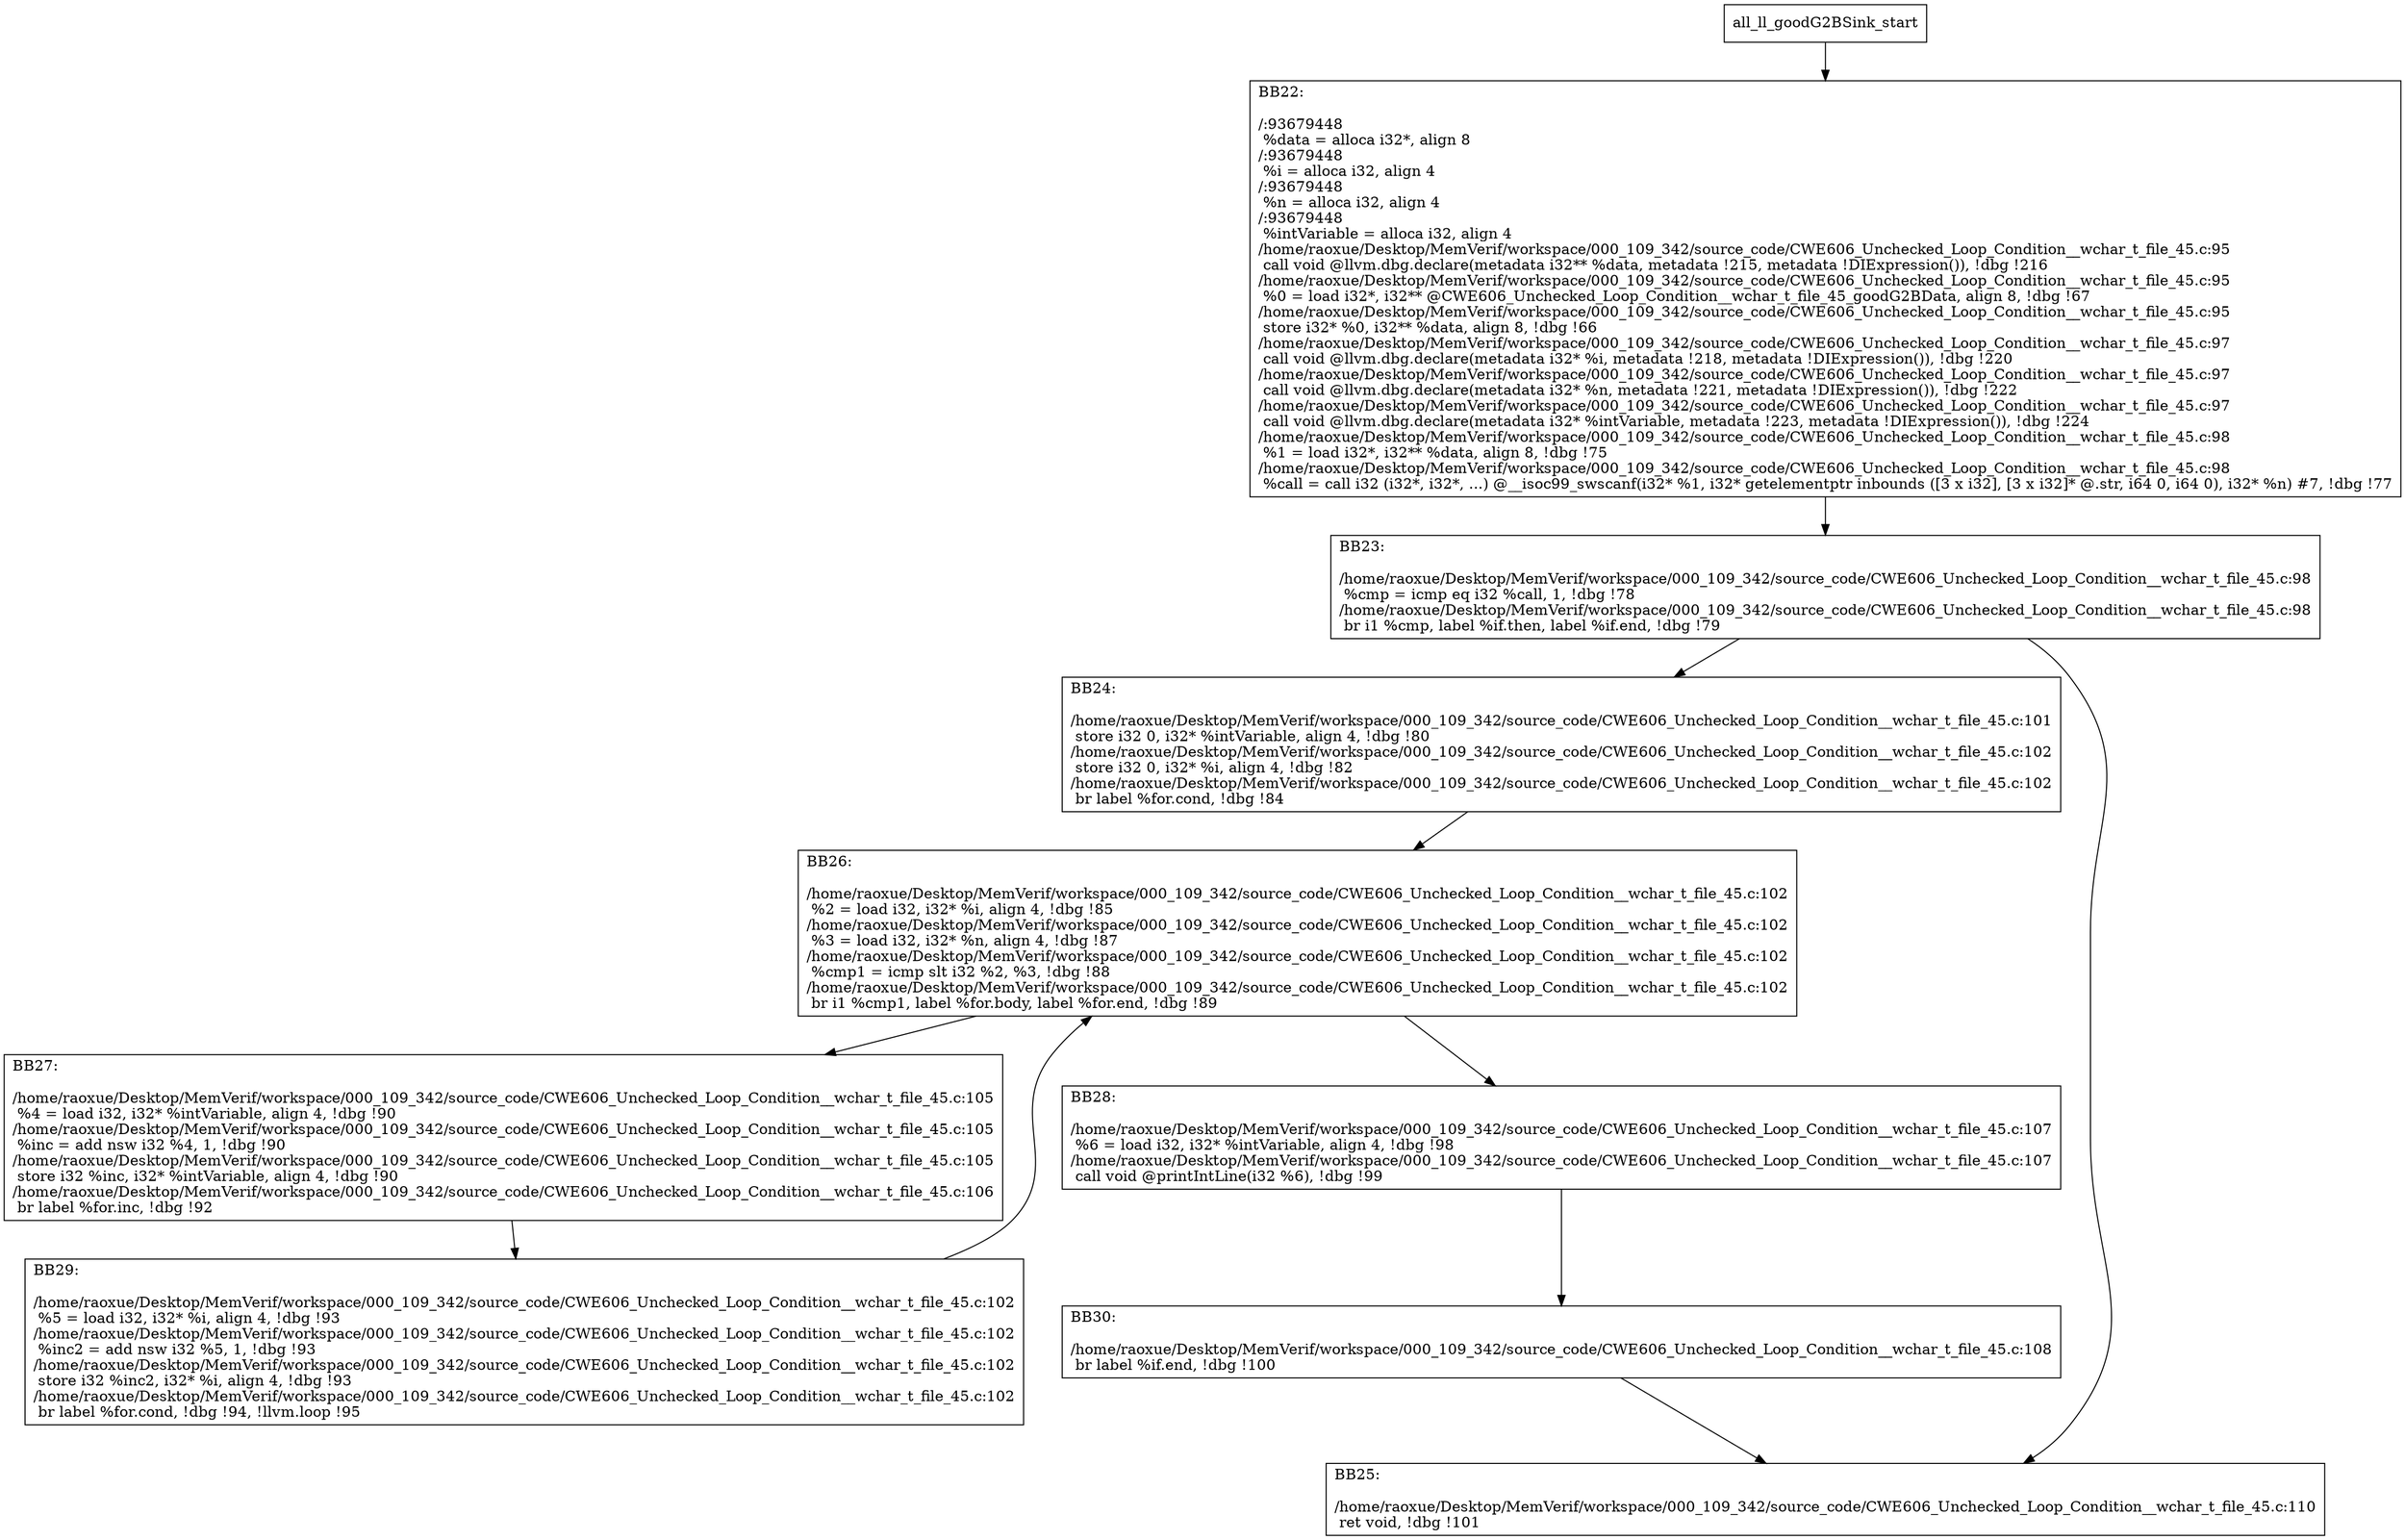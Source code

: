digraph "CFG for'all_ll_goodG2BSink' function" {
	BBall_ll_goodG2BSink_start[shape=record,label="{all_ll_goodG2BSink_start}"];
	BBall_ll_goodG2BSink_start-> all_ll_goodG2BSinkBB22;
	all_ll_goodG2BSinkBB22 [shape=record, label="{BB22:\l\l/:93679448\l
  %data = alloca i32*, align 8\l
/:93679448\l
  %i = alloca i32, align 4\l
/:93679448\l
  %n = alloca i32, align 4\l
/:93679448\l
  %intVariable = alloca i32, align 4\l
/home/raoxue/Desktop/MemVerif/workspace/000_109_342/source_code/CWE606_Unchecked_Loop_Condition__wchar_t_file_45.c:95\l
  call void @llvm.dbg.declare(metadata i32** %data, metadata !215, metadata !DIExpression()), !dbg !216\l
/home/raoxue/Desktop/MemVerif/workspace/000_109_342/source_code/CWE606_Unchecked_Loop_Condition__wchar_t_file_45.c:95\l
  %0 = load i32*, i32** @CWE606_Unchecked_Loop_Condition__wchar_t_file_45_goodG2BData, align 8, !dbg !67\l
/home/raoxue/Desktop/MemVerif/workspace/000_109_342/source_code/CWE606_Unchecked_Loop_Condition__wchar_t_file_45.c:95\l
  store i32* %0, i32** %data, align 8, !dbg !66\l
/home/raoxue/Desktop/MemVerif/workspace/000_109_342/source_code/CWE606_Unchecked_Loop_Condition__wchar_t_file_45.c:97\l
  call void @llvm.dbg.declare(metadata i32* %i, metadata !218, metadata !DIExpression()), !dbg !220\l
/home/raoxue/Desktop/MemVerif/workspace/000_109_342/source_code/CWE606_Unchecked_Loop_Condition__wchar_t_file_45.c:97\l
  call void @llvm.dbg.declare(metadata i32* %n, metadata !221, metadata !DIExpression()), !dbg !222\l
/home/raoxue/Desktop/MemVerif/workspace/000_109_342/source_code/CWE606_Unchecked_Loop_Condition__wchar_t_file_45.c:97\l
  call void @llvm.dbg.declare(metadata i32* %intVariable, metadata !223, metadata !DIExpression()), !dbg !224\l
/home/raoxue/Desktop/MemVerif/workspace/000_109_342/source_code/CWE606_Unchecked_Loop_Condition__wchar_t_file_45.c:98\l
  %1 = load i32*, i32** %data, align 8, !dbg !75\l
/home/raoxue/Desktop/MemVerif/workspace/000_109_342/source_code/CWE606_Unchecked_Loop_Condition__wchar_t_file_45.c:98\l
  %call = call i32 (i32*, i32*, ...) @__isoc99_swscanf(i32* %1, i32* getelementptr inbounds ([3 x i32], [3 x i32]* @.str, i64 0, i64 0), i32* %n) #7, !dbg !77\l
}"];
	all_ll_goodG2BSinkBB22-> all_ll_goodG2BSinkBB23;
	all_ll_goodG2BSinkBB23 [shape=record, label="{BB23:\l\l/home/raoxue/Desktop/MemVerif/workspace/000_109_342/source_code/CWE606_Unchecked_Loop_Condition__wchar_t_file_45.c:98\l
  %cmp = icmp eq i32 %call, 1, !dbg !78\l
/home/raoxue/Desktop/MemVerif/workspace/000_109_342/source_code/CWE606_Unchecked_Loop_Condition__wchar_t_file_45.c:98\l
  br i1 %cmp, label %if.then, label %if.end, !dbg !79\l
}"];
	all_ll_goodG2BSinkBB23-> all_ll_goodG2BSinkBB24;
	all_ll_goodG2BSinkBB23-> all_ll_goodG2BSinkBB25;
	all_ll_goodG2BSinkBB24 [shape=record, label="{BB24:\l\l/home/raoxue/Desktop/MemVerif/workspace/000_109_342/source_code/CWE606_Unchecked_Loop_Condition__wchar_t_file_45.c:101\l
  store i32 0, i32* %intVariable, align 4, !dbg !80\l
/home/raoxue/Desktop/MemVerif/workspace/000_109_342/source_code/CWE606_Unchecked_Loop_Condition__wchar_t_file_45.c:102\l
  store i32 0, i32* %i, align 4, !dbg !82\l
/home/raoxue/Desktop/MemVerif/workspace/000_109_342/source_code/CWE606_Unchecked_Loop_Condition__wchar_t_file_45.c:102\l
  br label %for.cond, !dbg !84\l
}"];
	all_ll_goodG2BSinkBB24-> all_ll_goodG2BSinkBB26;
	all_ll_goodG2BSinkBB26 [shape=record, label="{BB26:\l\l/home/raoxue/Desktop/MemVerif/workspace/000_109_342/source_code/CWE606_Unchecked_Loop_Condition__wchar_t_file_45.c:102\l
  %2 = load i32, i32* %i, align 4, !dbg !85\l
/home/raoxue/Desktop/MemVerif/workspace/000_109_342/source_code/CWE606_Unchecked_Loop_Condition__wchar_t_file_45.c:102\l
  %3 = load i32, i32* %n, align 4, !dbg !87\l
/home/raoxue/Desktop/MemVerif/workspace/000_109_342/source_code/CWE606_Unchecked_Loop_Condition__wchar_t_file_45.c:102\l
  %cmp1 = icmp slt i32 %2, %3, !dbg !88\l
/home/raoxue/Desktop/MemVerif/workspace/000_109_342/source_code/CWE606_Unchecked_Loop_Condition__wchar_t_file_45.c:102\l
  br i1 %cmp1, label %for.body, label %for.end, !dbg !89\l
}"];
	all_ll_goodG2BSinkBB26-> all_ll_goodG2BSinkBB27;
	all_ll_goodG2BSinkBB26-> all_ll_goodG2BSinkBB28;
	all_ll_goodG2BSinkBB27 [shape=record, label="{BB27:\l\l/home/raoxue/Desktop/MemVerif/workspace/000_109_342/source_code/CWE606_Unchecked_Loop_Condition__wchar_t_file_45.c:105\l
  %4 = load i32, i32* %intVariable, align 4, !dbg !90\l
/home/raoxue/Desktop/MemVerif/workspace/000_109_342/source_code/CWE606_Unchecked_Loop_Condition__wchar_t_file_45.c:105\l
  %inc = add nsw i32 %4, 1, !dbg !90\l
/home/raoxue/Desktop/MemVerif/workspace/000_109_342/source_code/CWE606_Unchecked_Loop_Condition__wchar_t_file_45.c:105\l
  store i32 %inc, i32* %intVariable, align 4, !dbg !90\l
/home/raoxue/Desktop/MemVerif/workspace/000_109_342/source_code/CWE606_Unchecked_Loop_Condition__wchar_t_file_45.c:106\l
  br label %for.inc, !dbg !92\l
}"];
	all_ll_goodG2BSinkBB27-> all_ll_goodG2BSinkBB29;
	all_ll_goodG2BSinkBB29 [shape=record, label="{BB29:\l\l/home/raoxue/Desktop/MemVerif/workspace/000_109_342/source_code/CWE606_Unchecked_Loop_Condition__wchar_t_file_45.c:102\l
  %5 = load i32, i32* %i, align 4, !dbg !93\l
/home/raoxue/Desktop/MemVerif/workspace/000_109_342/source_code/CWE606_Unchecked_Loop_Condition__wchar_t_file_45.c:102\l
  %inc2 = add nsw i32 %5, 1, !dbg !93\l
/home/raoxue/Desktop/MemVerif/workspace/000_109_342/source_code/CWE606_Unchecked_Loop_Condition__wchar_t_file_45.c:102\l
  store i32 %inc2, i32* %i, align 4, !dbg !93\l
/home/raoxue/Desktop/MemVerif/workspace/000_109_342/source_code/CWE606_Unchecked_Loop_Condition__wchar_t_file_45.c:102\l
  br label %for.cond, !dbg !94, !llvm.loop !95\l
}"];
	all_ll_goodG2BSinkBB29-> all_ll_goodG2BSinkBB26;
	all_ll_goodG2BSinkBB28 [shape=record, label="{BB28:\l\l/home/raoxue/Desktop/MemVerif/workspace/000_109_342/source_code/CWE606_Unchecked_Loop_Condition__wchar_t_file_45.c:107\l
  %6 = load i32, i32* %intVariable, align 4, !dbg !98\l
/home/raoxue/Desktop/MemVerif/workspace/000_109_342/source_code/CWE606_Unchecked_Loop_Condition__wchar_t_file_45.c:107\l
  call void @printIntLine(i32 %6), !dbg !99\l
}"];
	all_ll_goodG2BSinkBB28-> all_ll_goodG2BSinkBB30;
	all_ll_goodG2BSinkBB30 [shape=record, label="{BB30:\l\l/home/raoxue/Desktop/MemVerif/workspace/000_109_342/source_code/CWE606_Unchecked_Loop_Condition__wchar_t_file_45.c:108\l
  br label %if.end, !dbg !100\l
}"];
	all_ll_goodG2BSinkBB30-> all_ll_goodG2BSinkBB25;
	all_ll_goodG2BSinkBB25 [shape=record, label="{BB25:\l\l/home/raoxue/Desktop/MemVerif/workspace/000_109_342/source_code/CWE606_Unchecked_Loop_Condition__wchar_t_file_45.c:110\l
  ret void, !dbg !101\l
}"];
}
